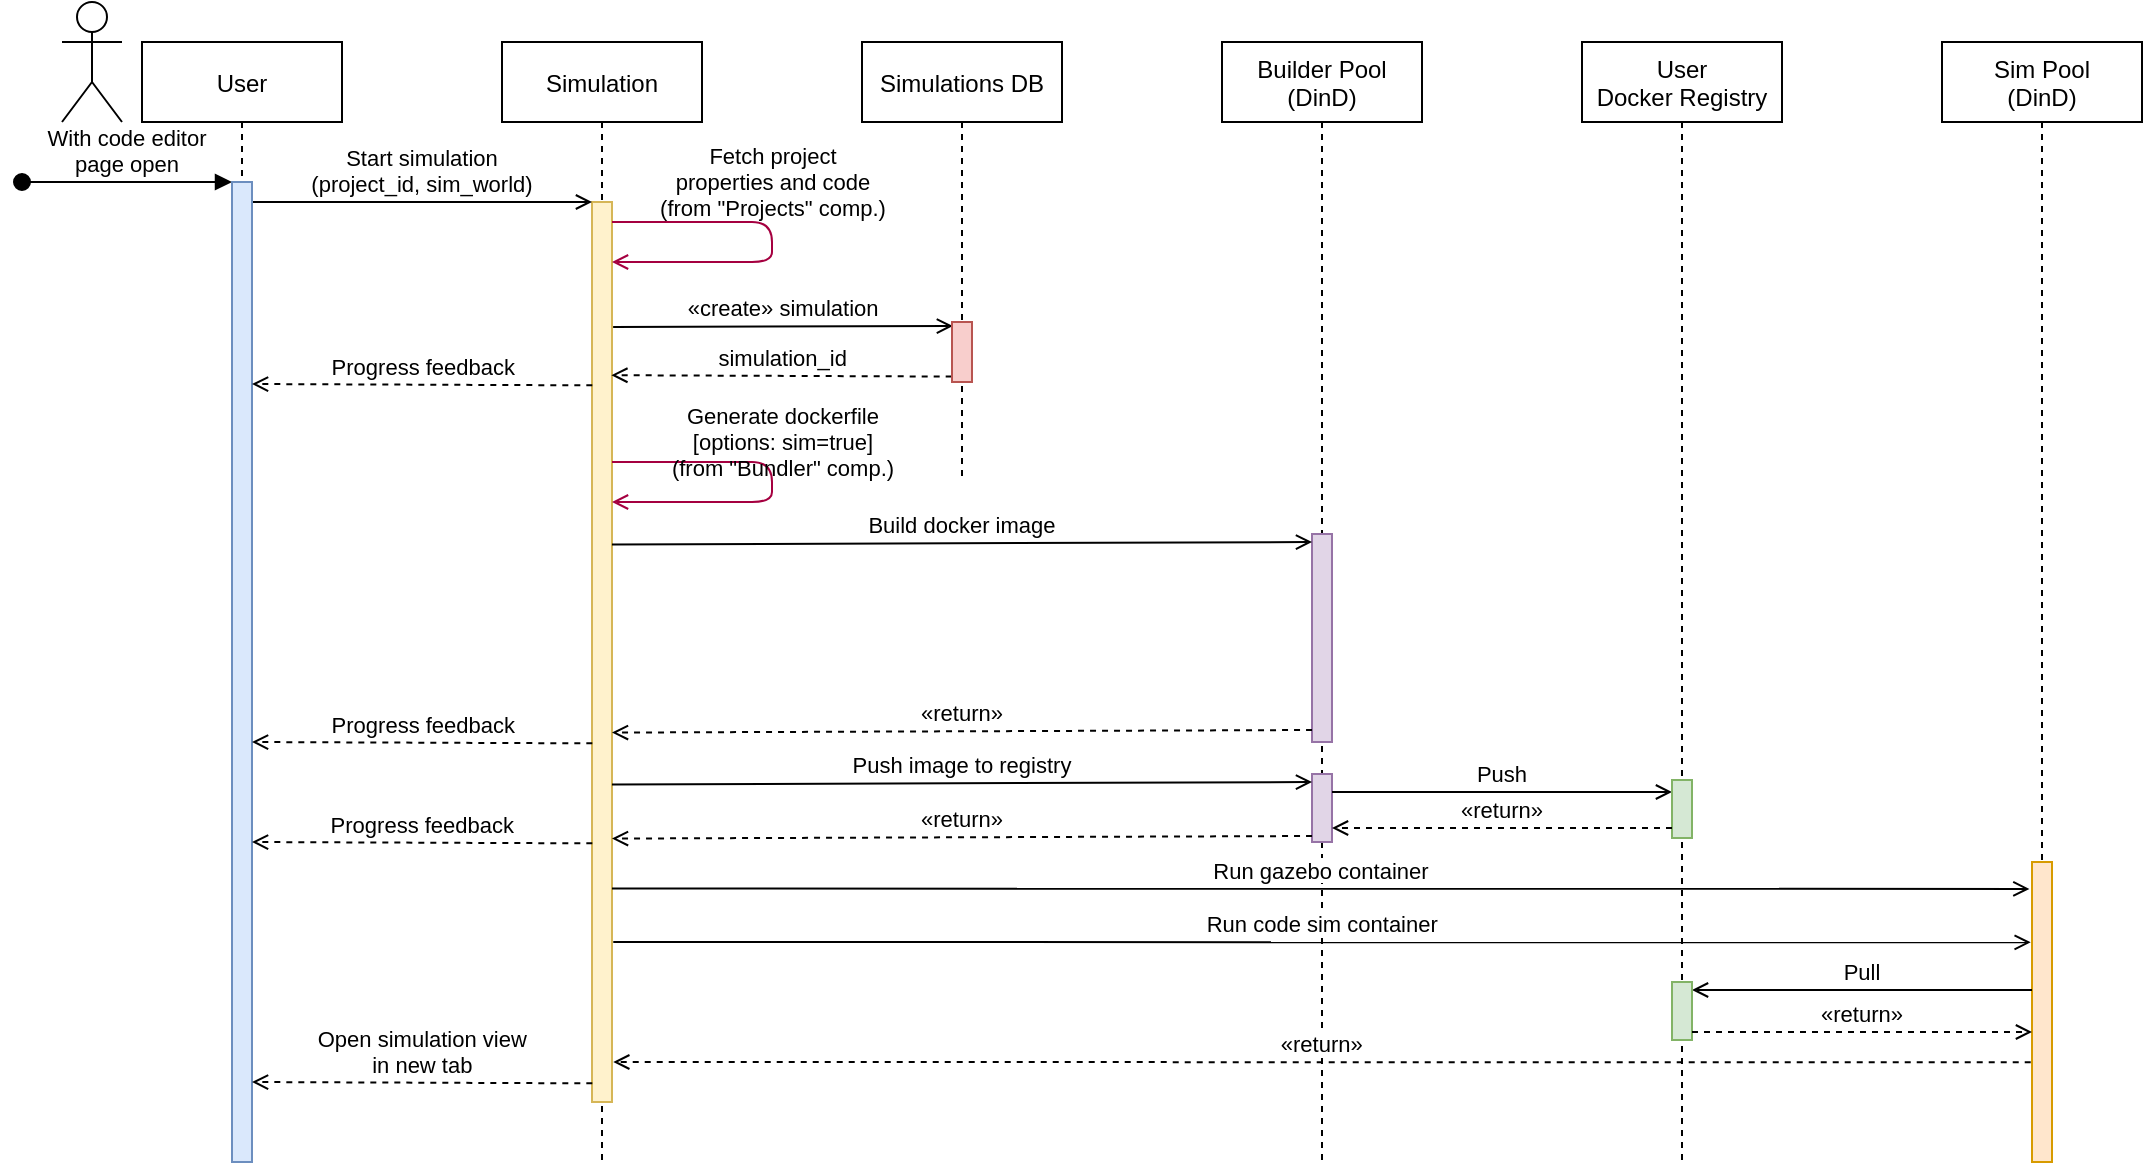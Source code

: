<mxfile version="15.0.6" type="google"><diagram id="kgpKYQtTHZ0yAKxKKP6v" name="Page-1"><mxGraphModel dx="1038" dy="526" grid="1" gridSize="10" guides="1" tooltips="1" connect="1" arrows="1" fold="1" page="1" pageScale="1" pageWidth="850" pageHeight="1100" math="0" shadow="0"><root><mxCell id="0"/><mxCell id="1" parent="0"/><mxCell id="3nuBFxr9cyL0pnOWT2aG-1" value="User" style="shape=umlLifeline;perimeter=lifelinePerimeter;container=1;collapsible=0;recursiveResize=0;rounded=0;shadow=0;strokeWidth=1;" parent="1" vertex="1"><mxGeometry x="120" y="80" width="100" height="560" as="geometry"/></mxCell><mxCell id="3nuBFxr9cyL0pnOWT2aG-3" value="With code editor&#10;page open" style="verticalAlign=bottom;startArrow=oval;endArrow=block;startSize=8;shadow=0;strokeWidth=1;" parent="3nuBFxr9cyL0pnOWT2aG-1" edge="1"><mxGeometry relative="1" as="geometry"><mxPoint x="-60" y="70" as="sourcePoint"/><mxPoint x="45" y="70" as="targetPoint"/></mxGeometry></mxCell><mxCell id="3nuBFxr9cyL0pnOWT2aG-5" value="Simulation" style="shape=umlLifeline;perimeter=lifelinePerimeter;container=1;collapsible=0;recursiveResize=0;rounded=0;shadow=0;strokeWidth=1;" parent="1" vertex="1"><mxGeometry x="300" y="80" width="100" height="560" as="geometry"/></mxCell><mxCell id="3nuBFxr9cyL0pnOWT2aG-6" value="" style="points=[];perimeter=orthogonalPerimeter;rounded=0;shadow=0;strokeWidth=1;fillColor=#fff2cc;strokeColor=#d6b656;" parent="3nuBFxr9cyL0pnOWT2aG-5" vertex="1"><mxGeometry x="45" y="80" width="10" height="450" as="geometry"/></mxCell><mxCell id="3nuBFxr9cyL0pnOWT2aG-8" value="Start simulation&#10;(project_id, sim_world)" style="verticalAlign=bottom;endArrow=open;entryX=0;entryY=0;shadow=0;strokeWidth=1;endFill=0;" parent="1" target="3nuBFxr9cyL0pnOWT2aG-6" edge="1"><mxGeometry relative="1" as="geometry"><mxPoint x="175" y="160" as="sourcePoint"/></mxGeometry></mxCell><mxCell id="eFpspM3lgiv4Yox5NazA-1" value="Simulations DB" style="shape=umlLifeline;perimeter=lifelinePerimeter;container=1;collapsible=0;recursiveResize=0;rounded=0;shadow=0;strokeWidth=1;" parent="1" vertex="1"><mxGeometry x="480" y="80" width="100" height="220" as="geometry"/></mxCell><mxCell id="eFpspM3lgiv4Yox5NazA-3" value="Builder Pool&#10;(DinD)" style="shape=umlLifeline;perimeter=lifelinePerimeter;container=1;collapsible=0;recursiveResize=0;rounded=0;shadow=0;strokeWidth=1;" parent="1" vertex="1"><mxGeometry x="660" y="80" width="100" height="560" as="geometry"/></mxCell><mxCell id="eFpspM3lgiv4Yox5NazA-4" value="" style="points=[];perimeter=orthogonalPerimeter;rounded=0;shadow=0;strokeWidth=1;fillColor=#e1d5e7;strokeColor=#9673a6;" parent="eFpspM3lgiv4Yox5NazA-3" vertex="1"><mxGeometry x="45" y="246" width="10" height="104" as="geometry"/></mxCell><mxCell id="eFpspM3lgiv4Yox5NazA-28" value="" style="points=[];perimeter=orthogonalPerimeter;rounded=0;shadow=0;strokeWidth=1;fillColor=#e1d5e7;strokeColor=#9673a6;" parent="eFpspM3lgiv4Yox5NazA-3" vertex="1"><mxGeometry x="45" y="366" width="10" height="34" as="geometry"/></mxCell><mxCell id="eFpspM3lgiv4Yox5NazA-12" value="simulation_id" style="verticalAlign=bottom;endArrow=open;shadow=0;strokeWidth=1;endFill=0;entryX=0.968;entryY=0.02;entryDx=0;entryDy=0;entryPerimeter=0;exitX=-0.016;exitY=0.258;exitDx=0;exitDy=0;exitPerimeter=0;dashed=1;" parent="1" edge="1"><mxGeometry x="-0.007" relative="1" as="geometry"><mxPoint x="524.84" y="247.28" as="sourcePoint"/><mxPoint x="354.68" y="246.6" as="targetPoint"/><mxPoint as="offset"/></mxGeometry></mxCell><mxCell id="eFpspM3lgiv4Yox5NazA-15" value="Push" style="verticalAlign=bottom;endArrow=open;entryX=0;entryY=0;shadow=0;strokeWidth=1;endFill=0;" parent="1" edge="1"><mxGeometry relative="1" as="geometry"><mxPoint x="715" y="455" as="sourcePoint"/><mxPoint x="885" y="455" as="targetPoint"/></mxGeometry></mxCell><mxCell id="eFpspM3lgiv4Yox5NazA-22" value="Fetch project&lt;br&gt;properties and code&lt;br&gt;(from &quot;Projects&quot; comp.)" style="endArrow=open;html=1;shadow=0;labelBackgroundColor=none;edgeStyle=orthogonalEdgeStyle;endFill=0;fillColor=#d80073;strokeColor=#A50040;" parent="1" edge="1"><mxGeometry x="-0.111" y="-20" width="50" height="50" relative="1" as="geometry"><mxPoint x="355" y="170" as="sourcePoint"/><mxPoint x="355" y="190" as="targetPoint"/><Array as="points"><mxPoint x="435" y="170"/><mxPoint x="435" y="190"/></Array><mxPoint x="20" y="-20" as="offset"/></mxGeometry></mxCell><mxCell id="eFpspM3lgiv4Yox5NazA-34" value="" style="points=[];perimeter=orthogonalPerimeter;rounded=0;shadow=0;strokeWidth=1;fillColor=#dae8fc;strokeColor=#6c8ebf;" parent="1" vertex="1"><mxGeometry x="165" y="150" width="10" height="490" as="geometry"/></mxCell><mxCell id="eFpspM3lgiv4Yox5NazA-49" value="" style="shape=umlActor;verticalLabelPosition=bottom;verticalAlign=top;html=1;strokeColor=#000000;" parent="1" vertex="1"><mxGeometry x="80" y="60" width="30" height="60" as="geometry"/></mxCell><mxCell id="EIlar_SpnGzzbornJXaQ-1" value="User&#10;Docker Registry" style="shape=umlLifeline;perimeter=lifelinePerimeter;container=1;collapsible=0;recursiveResize=0;rounded=0;shadow=0;strokeWidth=1;" parent="1" vertex="1"><mxGeometry x="840" y="80" width="100" height="560" as="geometry"/></mxCell><mxCell id="EIlar_SpnGzzbornJXaQ-2" value="" style="points=[];perimeter=orthogonalPerimeter;rounded=0;shadow=0;strokeWidth=1;fillColor=#d5e8d4;strokeColor=#82b366;" parent="EIlar_SpnGzzbornJXaQ-1" vertex="1"><mxGeometry x="45" y="369" width="10" height="29" as="geometry"/></mxCell><mxCell id="EIlar_SpnGzzbornJXaQ-4" value="«create» simulation" style="verticalAlign=bottom;endArrow=open;shadow=0;strokeWidth=1;endFill=0;entryX=0.047;entryY=0.05;entryDx=0;entryDy=0;entryPerimeter=0;exitX=1.056;exitY=0.981;exitDx=0;exitDy=0;exitPerimeter=0;" parent="1" edge="1"><mxGeometry relative="1" as="geometry"><mxPoint x="355.56" y="222.48" as="sourcePoint"/><mxPoint x="525.47" y="222" as="targetPoint"/></mxGeometry></mxCell><mxCell id="EIlar_SpnGzzbornJXaQ-5" value="" style="points=[];perimeter=orthogonalPerimeter;rounded=0;shadow=0;strokeWidth=1;fillColor=#f8cecc;strokeColor=#b85450;" parent="1" vertex="1"><mxGeometry x="525" y="220" width="10" height="30" as="geometry"/></mxCell><mxCell id="EIlar_SpnGzzbornJXaQ-6" value="Progress feedback" style="verticalAlign=bottom;endArrow=open;shadow=0;strokeWidth=1;endFill=0;entryX=0.968;entryY=0.02;entryDx=0;entryDy=0;entryPerimeter=0;exitX=-0.016;exitY=0.258;exitDx=0;exitDy=0;exitPerimeter=0;dashed=1;" parent="1" edge="1"><mxGeometry x="-0.007" relative="1" as="geometry"><mxPoint x="345.16" y="251.68" as="sourcePoint"/><mxPoint x="175.0" y="251.0" as="targetPoint"/><mxPoint as="offset"/></mxGeometry></mxCell><mxCell id="EIlar_SpnGzzbornJXaQ-8" value="Build docker image" style="verticalAlign=bottom;endArrow=open;shadow=0;strokeWidth=1;endFill=0;exitX=1.056;exitY=0.981;exitDx=0;exitDy=0;exitPerimeter=0;entryX=0.013;entryY=0.073;entryDx=0;entryDy=0;entryPerimeter=0;" parent="1" edge="1"><mxGeometry relative="1" as="geometry"><mxPoint x="354.98" y="331.29" as="sourcePoint"/><mxPoint x="705.02" y="330.0" as="targetPoint"/></mxGeometry></mxCell><mxCell id="EIlar_SpnGzzbornJXaQ-9" value="Generate dockerfile&lt;br&gt;[options: sim=true]&lt;br&gt;(from &quot;Bundler&quot; comp.)" style="endArrow=open;html=1;shadow=0;edgeStyle=orthogonalEdgeStyle;endFill=0;labelBackgroundColor=none;fillColor=#d80073;strokeColor=#A50040;" parent="1" edge="1"><mxGeometry x="-0.111" y="11" width="50" height="50" relative="1" as="geometry"><mxPoint x="355" y="290" as="sourcePoint"/><mxPoint x="355" y="310" as="targetPoint"/><Array as="points"><mxPoint x="435" y="290"/><mxPoint x="435" y="310"/></Array><mxPoint x="-6" y="-10" as="offset"/></mxGeometry></mxCell><mxCell id="EIlar_SpnGzzbornJXaQ-10" value="«return»" style="verticalAlign=bottom;endArrow=open;shadow=0;strokeWidth=1;endFill=0;exitX=1.056;exitY=0.981;exitDx=0;exitDy=0;exitPerimeter=0;entryX=0.013;entryY=0.073;entryDx=0;entryDy=0;entryPerimeter=0;dashed=1;" parent="1" edge="1"><mxGeometry relative="1" as="geometry"><mxPoint x="705.02" y="424" as="sourcePoint"/><mxPoint x="354.98" y="425.29" as="targetPoint"/></mxGeometry></mxCell><mxCell id="EIlar_SpnGzzbornJXaQ-11" value="Progress feedback" style="verticalAlign=bottom;endArrow=open;shadow=0;strokeWidth=1;endFill=0;entryX=0.968;entryY=0.02;entryDx=0;entryDy=0;entryPerimeter=0;exitX=-0.016;exitY=0.258;exitDx=0;exitDy=0;exitPerimeter=0;dashed=1;" parent="1" edge="1"><mxGeometry x="-0.007" relative="1" as="geometry"><mxPoint x="345.16" y="430.68" as="sourcePoint"/><mxPoint x="175" y="430" as="targetPoint"/><mxPoint as="offset"/></mxGeometry></mxCell><mxCell id="EIlar_SpnGzzbornJXaQ-12" value="Push image to registry" style="verticalAlign=bottom;endArrow=open;shadow=0;strokeWidth=1;endFill=0;exitX=1.056;exitY=0.981;exitDx=0;exitDy=0;exitPerimeter=0;entryX=0.013;entryY=0.073;entryDx=0;entryDy=0;entryPerimeter=0;" parent="1" edge="1"><mxGeometry relative="1" as="geometry"><mxPoint x="354.98" y="451.29" as="sourcePoint"/><mxPoint x="705.02" y="450" as="targetPoint"/></mxGeometry></mxCell><mxCell id="EIlar_SpnGzzbornJXaQ-13" value="«return»" style="verticalAlign=bottom;endArrow=open;entryX=0;entryY=0;shadow=0;strokeWidth=1;endFill=0;dashed=1;" parent="1" edge="1"><mxGeometry relative="1" as="geometry"><mxPoint x="885" y="473" as="sourcePoint"/><mxPoint x="715" y="473" as="targetPoint"/></mxGeometry></mxCell><mxCell id="EIlar_SpnGzzbornJXaQ-14" value="«return»" style="verticalAlign=bottom;endArrow=open;shadow=0;strokeWidth=1;endFill=0;exitX=1.056;exitY=0.981;exitDx=0;exitDy=0;exitPerimeter=0;entryX=0.013;entryY=0.073;entryDx=0;entryDy=0;entryPerimeter=0;dashed=1;" parent="1" edge="1"><mxGeometry relative="1" as="geometry"><mxPoint x="705.02" y="477" as="sourcePoint"/><mxPoint x="354.98" y="478.29" as="targetPoint"/></mxGeometry></mxCell><mxCell id="EIlar_SpnGzzbornJXaQ-16" value="Sim Pool&#10;(DinD)" style="shape=umlLifeline;perimeter=lifelinePerimeter;container=1;collapsible=0;recursiveResize=0;rounded=0;shadow=0;strokeWidth=1;" parent="1" vertex="1"><mxGeometry x="1020" y="80" width="100" height="560" as="geometry"/></mxCell><mxCell id="EIlar_SpnGzzbornJXaQ-18" value="" style="points=[];perimeter=orthogonalPerimeter;rounded=0;shadow=0;strokeWidth=1;fillColor=#ffe6cc;strokeColor=#d79b00;" parent="EIlar_SpnGzzbornJXaQ-16" vertex="1"><mxGeometry x="45" y="410" width="10" height="150" as="geometry"/></mxCell><mxCell id="EIlar_SpnGzzbornJXaQ-19" value="Run gazebo container" style="verticalAlign=bottom;endArrow=open;shadow=0;strokeWidth=1;endFill=0;exitX=1.056;exitY=0.981;exitDx=0;exitDy=0;exitPerimeter=0;entryX=-0.129;entryY=0.192;entryDx=0;entryDy=0;entryPerimeter=0;" parent="1" edge="1"><mxGeometry relative="1" as="geometry"><mxPoint x="354.98" y="503.29" as="sourcePoint"/><mxPoint x="1063.71" y="503.448" as="targetPoint"/></mxGeometry></mxCell><mxCell id="EIlar_SpnGzzbornJXaQ-21" value="Progress feedback" style="verticalAlign=bottom;endArrow=open;shadow=0;strokeWidth=1;endFill=0;entryX=0.968;entryY=0.02;entryDx=0;entryDy=0;entryPerimeter=0;exitX=-0.016;exitY=0.258;exitDx=0;exitDy=0;exitPerimeter=0;dashed=1;" parent="1" edge="1"><mxGeometry x="0.001" relative="1" as="geometry"><mxPoint x="345.16" y="480.68" as="sourcePoint"/><mxPoint x="175" y="480" as="targetPoint"/><mxPoint as="offset"/></mxGeometry></mxCell><mxCell id="EIlar_SpnGzzbornJXaQ-22" value="Run code sim container" style="verticalAlign=bottom;endArrow=open;shadow=0;strokeWidth=1;endFill=0;exitX=1.056;exitY=0.981;exitDx=0;exitDy=0;exitPerimeter=0;entryX=-0.129;entryY=0.192;entryDx=0;entryDy=0;entryPerimeter=0;" parent="1" edge="1"><mxGeometry relative="1" as="geometry"><mxPoint x="355.63" y="530" as="sourcePoint"/><mxPoint x="1064.36" y="530.158" as="targetPoint"/></mxGeometry></mxCell><mxCell id="EIlar_SpnGzzbornJXaQ-23" value="Pull" style="verticalAlign=bottom;endArrow=open;entryX=0;entryY=0;shadow=0;strokeWidth=1;endFill=0;" parent="1" edge="1"><mxGeometry relative="1" as="geometry"><mxPoint x="1065" y="554" as="sourcePoint"/><mxPoint x="895" y="554" as="targetPoint"/></mxGeometry></mxCell><mxCell id="EIlar_SpnGzzbornJXaQ-24" value="" style="points=[];perimeter=orthogonalPerimeter;rounded=0;shadow=0;strokeWidth=1;fillColor=#d5e8d4;strokeColor=#82b366;" parent="1" vertex="1"><mxGeometry x="885" y="550" width="10" height="29" as="geometry"/></mxCell><mxCell id="EIlar_SpnGzzbornJXaQ-25" value="«return»" style="verticalAlign=bottom;endArrow=open;entryX=0;entryY=0;shadow=0;strokeWidth=1;endFill=0;dashed=1;" parent="1" edge="1"><mxGeometry relative="1" as="geometry"><mxPoint x="895" y="575" as="sourcePoint"/><mxPoint x="1065" y="575" as="targetPoint"/></mxGeometry></mxCell><mxCell id="EIlar_SpnGzzbornJXaQ-26" value="«return»" style="verticalAlign=bottom;endArrow=open;shadow=0;strokeWidth=1;endFill=0;exitX=1.056;exitY=0.981;exitDx=0;exitDy=0;exitPerimeter=0;entryX=-0.129;entryY=0.192;entryDx=0;entryDy=0;entryPerimeter=0;dashed=1;" parent="1" edge="1"><mxGeometry relative="1" as="geometry"><mxPoint x="1064.36" y="590.158" as="sourcePoint"/><mxPoint x="355.63" y="590" as="targetPoint"/></mxGeometry></mxCell><mxCell id="EIlar_SpnGzzbornJXaQ-28" value="Open simulation view&#10;in new tab" style="verticalAlign=bottom;endArrow=open;shadow=0;strokeWidth=1;endFill=0;entryX=0.968;entryY=0.02;entryDx=0;entryDy=0;entryPerimeter=0;exitX=-0.016;exitY=0.258;exitDx=0;exitDy=0;exitPerimeter=0;dashed=1;" parent="1" edge="1"><mxGeometry x="0.001" relative="1" as="geometry"><mxPoint x="345.16" y="600.68" as="sourcePoint"/><mxPoint x="175" y="600" as="targetPoint"/><mxPoint as="offset"/></mxGeometry></mxCell></root></mxGraphModel></diagram></mxfile>